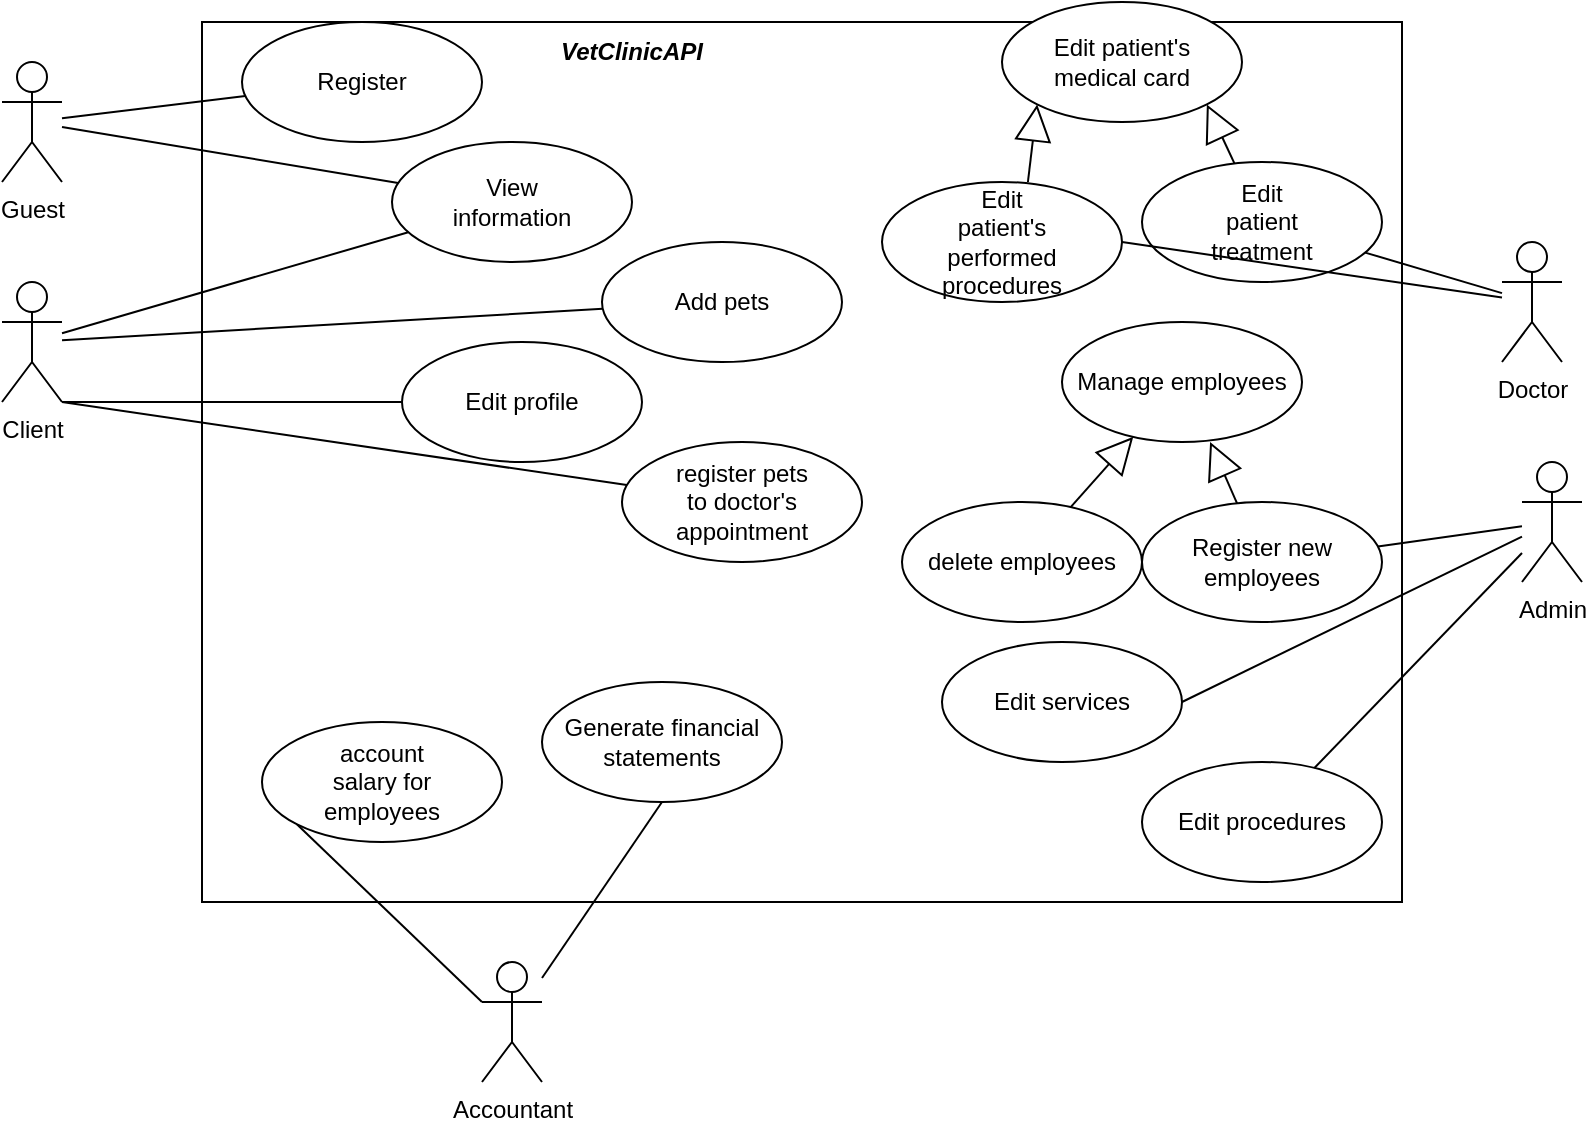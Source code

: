 <mxfile version="17.5.0" type="github">
  <diagram id="YmJbUNZ7-ScvL3K1Ze7F" name="Page-1">
    <mxGraphModel dx="706" dy="762" grid="1" gridSize="10" guides="1" tooltips="1" connect="1" arrows="1" fold="1" page="1" pageScale="1" pageWidth="850" pageHeight="1100" math="0" shadow="0">
      <root>
        <mxCell id="0" />
        <mxCell id="1" parent="0" />
        <mxCell id="cwu9wlnUS9ruzqK-m6uW-2" value="" style="rounded=0;whiteSpace=wrap;html=1;" parent="1" vertex="1">
          <mxGeometry x="130" y="100" width="600" height="440" as="geometry" />
        </mxCell>
        <mxCell id="cwu9wlnUS9ruzqK-m6uW-4" value="&lt;i&gt;&lt;b&gt;VetClinicAPI&lt;/b&gt;&lt;/i&gt;" style="text;html=1;strokeColor=none;fillColor=none;align=center;verticalAlign=middle;whiteSpace=wrap;rounded=0;" parent="1" vertex="1">
          <mxGeometry x="270" y="100" width="150" height="30" as="geometry" />
        </mxCell>
        <mxCell id="cwu9wlnUS9ruzqK-m6uW-10" value="" style="group" parent="1" vertex="1" connectable="0">
          <mxGeometry x="225" y="160" width="120" height="60" as="geometry" />
        </mxCell>
        <mxCell id="cwu9wlnUS9ruzqK-m6uW-5" value="" style="ellipse;whiteSpace=wrap;html=1;" parent="cwu9wlnUS9ruzqK-m6uW-10" vertex="1">
          <mxGeometry width="120" height="60" as="geometry" />
        </mxCell>
        <mxCell id="cwu9wlnUS9ruzqK-m6uW-9" value="View information" style="text;html=1;strokeColor=none;fillColor=none;align=center;verticalAlign=middle;whiteSpace=wrap;rounded=0;" parent="cwu9wlnUS9ruzqK-m6uW-10" vertex="1">
          <mxGeometry x="30" y="15" width="60" height="30" as="geometry" />
        </mxCell>
        <mxCell id="cwu9wlnUS9ruzqK-m6uW-13" value="" style="group" parent="1" vertex="1" connectable="0">
          <mxGeometry x="150" y="100" width="120" height="60" as="geometry" />
        </mxCell>
        <mxCell id="cwu9wlnUS9ruzqK-m6uW-8" value="" style="ellipse;whiteSpace=wrap;html=1;" parent="cwu9wlnUS9ruzqK-m6uW-13" vertex="1">
          <mxGeometry width="120" height="60" as="geometry" />
        </mxCell>
        <mxCell id="cwu9wlnUS9ruzqK-m6uW-11" value="Register" style="text;html=1;strokeColor=none;fillColor=none;align=center;verticalAlign=middle;whiteSpace=wrap;rounded=0;" parent="cwu9wlnUS9ruzqK-m6uW-13" vertex="1">
          <mxGeometry x="30" y="15" width="60" height="30" as="geometry" />
        </mxCell>
        <mxCell id="cwu9wlnUS9ruzqK-m6uW-14" value="Guest" style="shape=umlActor;verticalLabelPosition=bottom;verticalAlign=top;html=1;outlineConnect=0;" parent="1" vertex="1">
          <mxGeometry x="30" y="120" width="30" height="60" as="geometry" />
        </mxCell>
        <mxCell id="cwu9wlnUS9ruzqK-m6uW-18" value="" style="endArrow=none;html=1;rounded=0;" parent="1" source="cwu9wlnUS9ruzqK-m6uW-5" target="cwu9wlnUS9ruzqK-m6uW-14" edge="1">
          <mxGeometry width="50" height="50" relative="1" as="geometry">
            <mxPoint x="130" y="290" as="sourcePoint" />
            <mxPoint x="180" y="240" as="targetPoint" />
          </mxGeometry>
        </mxCell>
        <mxCell id="cwu9wlnUS9ruzqK-m6uW-21" value="" style="endArrow=none;html=1;rounded=0;" parent="1" source="cwu9wlnUS9ruzqK-m6uW-8" target="cwu9wlnUS9ruzqK-m6uW-14" edge="1">
          <mxGeometry width="50" height="50" relative="1" as="geometry">
            <mxPoint x="100" y="280" as="sourcePoint" />
            <mxPoint x="150" y="230" as="targetPoint" />
          </mxGeometry>
        </mxCell>
        <mxCell id="cwu9wlnUS9ruzqK-m6uW-23" value="Client" style="shape=umlActor;verticalLabelPosition=bottom;verticalAlign=top;html=1;outlineConnect=0;" parent="1" vertex="1">
          <mxGeometry x="30" y="230" width="30" height="60" as="geometry" />
        </mxCell>
        <mxCell id="cwu9wlnUS9ruzqK-m6uW-29" value="" style="group" parent="1" vertex="1" connectable="0">
          <mxGeometry x="340" y="310" width="120" height="60" as="geometry" />
        </mxCell>
        <mxCell id="cwu9wlnUS9ruzqK-m6uW-25" value="" style="ellipse;whiteSpace=wrap;html=1;" parent="cwu9wlnUS9ruzqK-m6uW-29" vertex="1">
          <mxGeometry width="120" height="60" as="geometry" />
        </mxCell>
        <mxCell id="cwu9wlnUS9ruzqK-m6uW-28" value="&lt;div&gt;register pets to doctor&#39;s&lt;/div&gt;&lt;div&gt;appointment&lt;br&gt;&lt;/div&gt;" style="text;html=1;strokeColor=none;fillColor=none;align=center;verticalAlign=middle;whiteSpace=wrap;rounded=0;" parent="cwu9wlnUS9ruzqK-m6uW-29" vertex="1">
          <mxGeometry x="30" y="15" width="60" height="30" as="geometry" />
        </mxCell>
        <mxCell id="cwu9wlnUS9ruzqK-m6uW-30" value="" style="group" parent="1" vertex="1" connectable="0">
          <mxGeometry x="330" y="210" width="120" height="60" as="geometry" />
        </mxCell>
        <mxCell id="cwu9wlnUS9ruzqK-m6uW-24" value="" style="ellipse;whiteSpace=wrap;html=1;" parent="cwu9wlnUS9ruzqK-m6uW-30" vertex="1">
          <mxGeometry width="120" height="60" as="geometry" />
        </mxCell>
        <mxCell id="cwu9wlnUS9ruzqK-m6uW-27" value="Add pets" style="text;html=1;strokeColor=none;fillColor=none;align=center;verticalAlign=middle;whiteSpace=wrap;rounded=0;" parent="cwu9wlnUS9ruzqK-m6uW-30" vertex="1">
          <mxGeometry x="30" y="15" width="60" height="30" as="geometry" />
        </mxCell>
        <mxCell id="cwu9wlnUS9ruzqK-m6uW-34" value="" style="endArrow=none;html=1;rounded=0;" parent="1" source="cwu9wlnUS9ruzqK-m6uW-5" target="cwu9wlnUS9ruzqK-m6uW-23" edge="1">
          <mxGeometry width="50" height="50" relative="1" as="geometry">
            <mxPoint x="140" y="360" as="sourcePoint" />
            <mxPoint x="190" y="310" as="targetPoint" />
          </mxGeometry>
        </mxCell>
        <mxCell id="cwu9wlnUS9ruzqK-m6uW-35" value="" style="endArrow=none;html=1;rounded=0;entryX=1;entryY=1;entryDx=0;entryDy=0;entryPerimeter=0;" parent="1" source="cwu9wlnUS9ruzqK-m6uW-12" target="cwu9wlnUS9ruzqK-m6uW-23" edge="1">
          <mxGeometry width="50" height="50" relative="1" as="geometry">
            <mxPoint x="100" y="410" as="sourcePoint" />
            <mxPoint x="150" y="360" as="targetPoint" />
          </mxGeometry>
        </mxCell>
        <mxCell id="cwu9wlnUS9ruzqK-m6uW-36" value="" style="endArrow=none;html=1;rounded=0;" parent="1" source="cwu9wlnUS9ruzqK-m6uW-24" target="cwu9wlnUS9ruzqK-m6uW-23" edge="1">
          <mxGeometry width="50" height="50" relative="1" as="geometry">
            <mxPoint x="100" y="380" as="sourcePoint" />
            <mxPoint x="150" y="330" as="targetPoint" />
            <Array as="points" />
          </mxGeometry>
        </mxCell>
        <mxCell id="cwu9wlnUS9ruzqK-m6uW-38" value="" style="group" parent="1" vertex="1" connectable="0">
          <mxGeometry x="260" y="260" width="120" height="60" as="geometry" />
        </mxCell>
        <mxCell id="cwu9wlnUS9ruzqK-m6uW-12" value="" style="ellipse;whiteSpace=wrap;html=1;" parent="cwu9wlnUS9ruzqK-m6uW-38" vertex="1">
          <mxGeometry x="-30" width="120" height="60" as="geometry" />
        </mxCell>
        <mxCell id="cwu9wlnUS9ruzqK-m6uW-26" value="Edit profile" style="text;html=1;strokeColor=none;fillColor=none;align=center;verticalAlign=middle;whiteSpace=wrap;rounded=0;" parent="cwu9wlnUS9ruzqK-m6uW-38" vertex="1">
          <mxGeometry y="15" width="60" height="30" as="geometry" />
        </mxCell>
        <mxCell id="cwu9wlnUS9ruzqK-m6uW-39" value="" style="endArrow=none;html=1;rounded=0;entryX=1;entryY=1;entryDx=0;entryDy=0;entryPerimeter=0;" parent="1" source="cwu9wlnUS9ruzqK-m6uW-25" target="cwu9wlnUS9ruzqK-m6uW-23" edge="1">
          <mxGeometry width="50" height="50" relative="1" as="geometry">
            <mxPoint x="100" y="410" as="sourcePoint" />
            <mxPoint x="150" y="360" as="targetPoint" />
          </mxGeometry>
        </mxCell>
        <mxCell id="cwu9wlnUS9ruzqK-m6uW-47" value="Doctor" style="shape=umlActor;verticalLabelPosition=bottom;verticalAlign=top;html=1;outlineConnect=0;" parent="1" vertex="1">
          <mxGeometry x="780" y="210" width="30" height="60" as="geometry" />
        </mxCell>
        <mxCell id="cwu9wlnUS9ruzqK-m6uW-49" value="" style="group" parent="1" vertex="1" connectable="0">
          <mxGeometry x="600" y="170" width="120" height="60" as="geometry" />
        </mxCell>
        <mxCell id="cwu9wlnUS9ruzqK-m6uW-50" value="" style="ellipse;whiteSpace=wrap;html=1;" parent="cwu9wlnUS9ruzqK-m6uW-49" vertex="1">
          <mxGeometry width="120" height="60" as="geometry" />
        </mxCell>
        <mxCell id="cwu9wlnUS9ruzqK-m6uW-51" value="Edit patient treatment" style="text;html=1;strokeColor=none;fillColor=none;align=center;verticalAlign=middle;whiteSpace=wrap;rounded=0;" parent="cwu9wlnUS9ruzqK-m6uW-49" vertex="1">
          <mxGeometry x="30" y="15" width="60" height="30" as="geometry" />
        </mxCell>
        <mxCell id="cwu9wlnUS9ruzqK-m6uW-52" value="" style="group" parent="1" vertex="1" connectable="0">
          <mxGeometry x="470" y="180" width="120" height="60" as="geometry" />
        </mxCell>
        <mxCell id="cwu9wlnUS9ruzqK-m6uW-53" value="" style="ellipse;whiteSpace=wrap;html=1;" parent="cwu9wlnUS9ruzqK-m6uW-52" vertex="1">
          <mxGeometry width="120" height="60" as="geometry" />
        </mxCell>
        <mxCell id="cwu9wlnUS9ruzqK-m6uW-54" value="&lt;div&gt;Edit &lt;br&gt;&lt;/div&gt;&lt;div&gt;patient&#39;s&lt;/div&gt;&lt;div&gt;performed procedures&lt;/div&gt;" style="text;html=1;strokeColor=none;fillColor=none;align=center;verticalAlign=middle;whiteSpace=wrap;rounded=0;" parent="cwu9wlnUS9ruzqK-m6uW-52" vertex="1">
          <mxGeometry x="30" y="15" width="60" height="30" as="geometry" />
        </mxCell>
        <mxCell id="cwu9wlnUS9ruzqK-m6uW-55" value="" style="endArrow=none;html=1;rounded=0;" parent="1" source="cwu9wlnUS9ruzqK-m6uW-47" target="cwu9wlnUS9ruzqK-m6uW-50" edge="1">
          <mxGeometry width="50" height="50" relative="1" as="geometry">
            <mxPoint x="700" y="285" as="sourcePoint" />
            <mxPoint x="750" y="235" as="targetPoint" />
          </mxGeometry>
        </mxCell>
        <mxCell id="cwu9wlnUS9ruzqK-m6uW-56" value="" style="endArrow=none;html=1;rounded=0;entryX=1;entryY=0.5;entryDx=0;entryDy=0;" parent="1" source="cwu9wlnUS9ruzqK-m6uW-47" edge="1" target="cwu9wlnUS9ruzqK-m6uW-53">
          <mxGeometry width="50" height="50" relative="1" as="geometry">
            <mxPoint x="765.97" y="220.001" as="sourcePoint" />
            <mxPoint x="610" y="220" as="targetPoint" />
          </mxGeometry>
        </mxCell>
        <mxCell id="cwu9wlnUS9ruzqK-m6uW-57" value="&lt;div&gt;Register new &lt;br&gt;&lt;/div&gt;&lt;div&gt;employees&lt;br&gt;&lt;/div&gt;" style="ellipse;whiteSpace=wrap;html=1;" parent="1" vertex="1">
          <mxGeometry x="600" y="340" width="120" height="60" as="geometry" />
        </mxCell>
        <mxCell id="cwu9wlnUS9ruzqK-m6uW-58" value="&lt;div&gt;Edit services&lt;/div&gt;" style="ellipse;whiteSpace=wrap;html=1;" parent="1" vertex="1">
          <mxGeometry x="500" y="410" width="120" height="60" as="geometry" />
        </mxCell>
        <mxCell id="cwu9wlnUS9ruzqK-m6uW-60" value="Admin" style="shape=umlActor;verticalLabelPosition=bottom;verticalAlign=top;html=1;outlineConnect=0;" parent="1" vertex="1">
          <mxGeometry x="790" y="320" width="30" height="60" as="geometry" />
        </mxCell>
        <mxCell id="cwu9wlnUS9ruzqK-m6uW-61" value="" style="endArrow=none;html=1;rounded=0;" parent="1" source="cwu9wlnUS9ruzqK-m6uW-57" target="cwu9wlnUS9ruzqK-m6uW-60" edge="1">
          <mxGeometry width="50" height="50" relative="1" as="geometry">
            <mxPoint x="690" y="440" as="sourcePoint" />
            <mxPoint x="740" y="390" as="targetPoint" />
          </mxGeometry>
        </mxCell>
        <mxCell id="cwu9wlnUS9ruzqK-m6uW-62" value="" style="endArrow=none;html=1;rounded=0;exitX=1;exitY=0.5;exitDx=0;exitDy=0;" parent="1" source="cwu9wlnUS9ruzqK-m6uW-58" target="cwu9wlnUS9ruzqK-m6uW-60" edge="1">
          <mxGeometry width="50" height="50" relative="1" as="geometry">
            <mxPoint x="660.003" y="412.756" as="sourcePoint" />
            <mxPoint x="750.43" y="407.239" as="targetPoint" />
          </mxGeometry>
        </mxCell>
        <mxCell id="Fpauq5wtpLTE5XVOTx-I-1" value="" style="group" vertex="1" connectable="0" parent="1">
          <mxGeometry x="160" y="450" width="120" height="60" as="geometry" />
        </mxCell>
        <mxCell id="Fpauq5wtpLTE5XVOTx-I-2" value="" style="ellipse;whiteSpace=wrap;html=1;" vertex="1" parent="Fpauq5wtpLTE5XVOTx-I-1">
          <mxGeometry width="120" height="60" as="geometry" />
        </mxCell>
        <mxCell id="Fpauq5wtpLTE5XVOTx-I-3" value="account salary for employees" style="text;html=1;strokeColor=none;fillColor=none;align=center;verticalAlign=middle;whiteSpace=wrap;rounded=0;" vertex="1" parent="Fpauq5wtpLTE5XVOTx-I-1">
          <mxGeometry x="30" y="15" width="60" height="30" as="geometry" />
        </mxCell>
        <mxCell id="Fpauq5wtpLTE5XVOTx-I-9" value="Accountant" style="shape=umlActor;verticalLabelPosition=bottom;verticalAlign=top;html=1;outlineConnect=0;" vertex="1" parent="1">
          <mxGeometry x="270" y="570" width="30" height="60" as="geometry" />
        </mxCell>
        <mxCell id="Fpauq5wtpLTE5XVOTx-I-6" value="Generate financial statements" style="ellipse;whiteSpace=wrap;html=1;" vertex="1" parent="1">
          <mxGeometry x="300" y="430" width="120" height="60" as="geometry" />
        </mxCell>
        <mxCell id="Fpauq5wtpLTE5XVOTx-I-12" value="" style="endArrow=none;html=1;rounded=0;entryX=0.5;entryY=1;entryDx=0;entryDy=0;" edge="1" parent="1" source="Fpauq5wtpLTE5XVOTx-I-9" target="Fpauq5wtpLTE5XVOTx-I-6">
          <mxGeometry width="50" height="50" relative="1" as="geometry">
            <mxPoint x="330" y="610" as="sourcePoint" />
            <mxPoint x="380" y="560" as="targetPoint" />
          </mxGeometry>
        </mxCell>
        <mxCell id="Fpauq5wtpLTE5XVOTx-I-13" value="" style="endArrow=none;html=1;rounded=0;entryX=0;entryY=1;entryDx=0;entryDy=0;exitX=0;exitY=0.333;exitDx=0;exitDy=0;exitPerimeter=0;" edge="1" parent="1" source="Fpauq5wtpLTE5XVOTx-I-9" target="Fpauq5wtpLTE5XVOTx-I-2">
          <mxGeometry width="50" height="50" relative="1" as="geometry">
            <mxPoint x="120" y="590" as="sourcePoint" />
            <mxPoint x="170" y="540" as="targetPoint" />
          </mxGeometry>
        </mxCell>
        <mxCell id="Fpauq5wtpLTE5XVOTx-I-15" value="&lt;div&gt;Edit patient&#39;s&lt;/div&gt;&lt;div&gt;medical card&lt;br&gt;&lt;/div&gt;" style="ellipse;whiteSpace=wrap;html=1;" vertex="1" parent="1">
          <mxGeometry x="530" y="90" width="120" height="60" as="geometry" />
        </mxCell>
        <mxCell id="Fpauq5wtpLTE5XVOTx-I-19" value="delete employees" style="ellipse;whiteSpace=wrap;html=1;" vertex="1" parent="1">
          <mxGeometry x="480" y="340" width="120" height="60" as="geometry" />
        </mxCell>
        <mxCell id="Fpauq5wtpLTE5XVOTx-I-20" value="" style="endArrow=block;endSize=16;endFill=0;html=1;rounded=0;entryX=0;entryY=1;entryDx=0;entryDy=0;exitX=0.608;exitY=0;exitDx=0;exitDy=0;exitPerimeter=0;" edge="1" parent="1" source="cwu9wlnUS9ruzqK-m6uW-53" target="Fpauq5wtpLTE5XVOTx-I-15">
          <mxGeometry width="160" relative="1" as="geometry">
            <mxPoint x="370" y="660" as="sourcePoint" />
            <mxPoint x="530" y="660" as="targetPoint" />
          </mxGeometry>
        </mxCell>
        <mxCell id="Fpauq5wtpLTE5XVOTx-I-21" value="" style="endArrow=block;endSize=16;endFill=0;html=1;rounded=0;entryX=1;entryY=1;entryDx=0;entryDy=0;" edge="1" parent="1" source="cwu9wlnUS9ruzqK-m6uW-50" target="Fpauq5wtpLTE5XVOTx-I-15">
          <mxGeometry width="160" relative="1" as="geometry">
            <mxPoint x="595.673" y="157.423" as="sourcePoint" />
            <mxPoint x="564.368" y="192.586" as="targetPoint" />
          </mxGeometry>
        </mxCell>
        <mxCell id="Fpauq5wtpLTE5XVOTx-I-22" value="Manage employees" style="ellipse;whiteSpace=wrap;html=1;" vertex="1" parent="1">
          <mxGeometry x="560" y="250" width="120" height="60" as="geometry" />
        </mxCell>
        <mxCell id="Fpauq5wtpLTE5XVOTx-I-25" value="" style="endArrow=block;endSize=16;endFill=0;html=1;rounded=0;" edge="1" parent="1" source="Fpauq5wtpLTE5XVOTx-I-19" target="Fpauq5wtpLTE5XVOTx-I-22">
          <mxGeometry width="160" relative="1" as="geometry">
            <mxPoint x="430" y="620" as="sourcePoint" />
            <mxPoint x="590" y="620" as="targetPoint" />
          </mxGeometry>
        </mxCell>
        <mxCell id="Fpauq5wtpLTE5XVOTx-I-28" value="" style="endArrow=block;endSize=16;endFill=0;html=1;rounded=0;entryX=0.617;entryY=1;entryDx=0;entryDy=0;entryPerimeter=0;" edge="1" parent="1" source="cwu9wlnUS9ruzqK-m6uW-57" target="Fpauq5wtpLTE5XVOTx-I-22">
          <mxGeometry width="160" relative="1" as="geometry">
            <mxPoint x="574.327" y="352.577" as="sourcePoint" />
            <mxPoint x="605.632" y="317.414" as="targetPoint" />
          </mxGeometry>
        </mxCell>
        <mxCell id="Fpauq5wtpLTE5XVOTx-I-30" value="&lt;div&gt;Edit procedures&lt;br&gt;&lt;/div&gt;" style="ellipse;whiteSpace=wrap;html=1;" vertex="1" parent="1">
          <mxGeometry x="600" y="470" width="120" height="60" as="geometry" />
        </mxCell>
        <mxCell id="Fpauq5wtpLTE5XVOTx-I-31" value="" style="endArrow=none;html=1;rounded=0;" edge="1" parent="1" source="Fpauq5wtpLTE5XVOTx-I-30" target="cwu9wlnUS9ruzqK-m6uW-60">
          <mxGeometry width="50" height="50" relative="1" as="geometry">
            <mxPoint x="500" y="470" as="sourcePoint" />
            <mxPoint x="550" y="420" as="targetPoint" />
          </mxGeometry>
        </mxCell>
      </root>
    </mxGraphModel>
  </diagram>
</mxfile>
